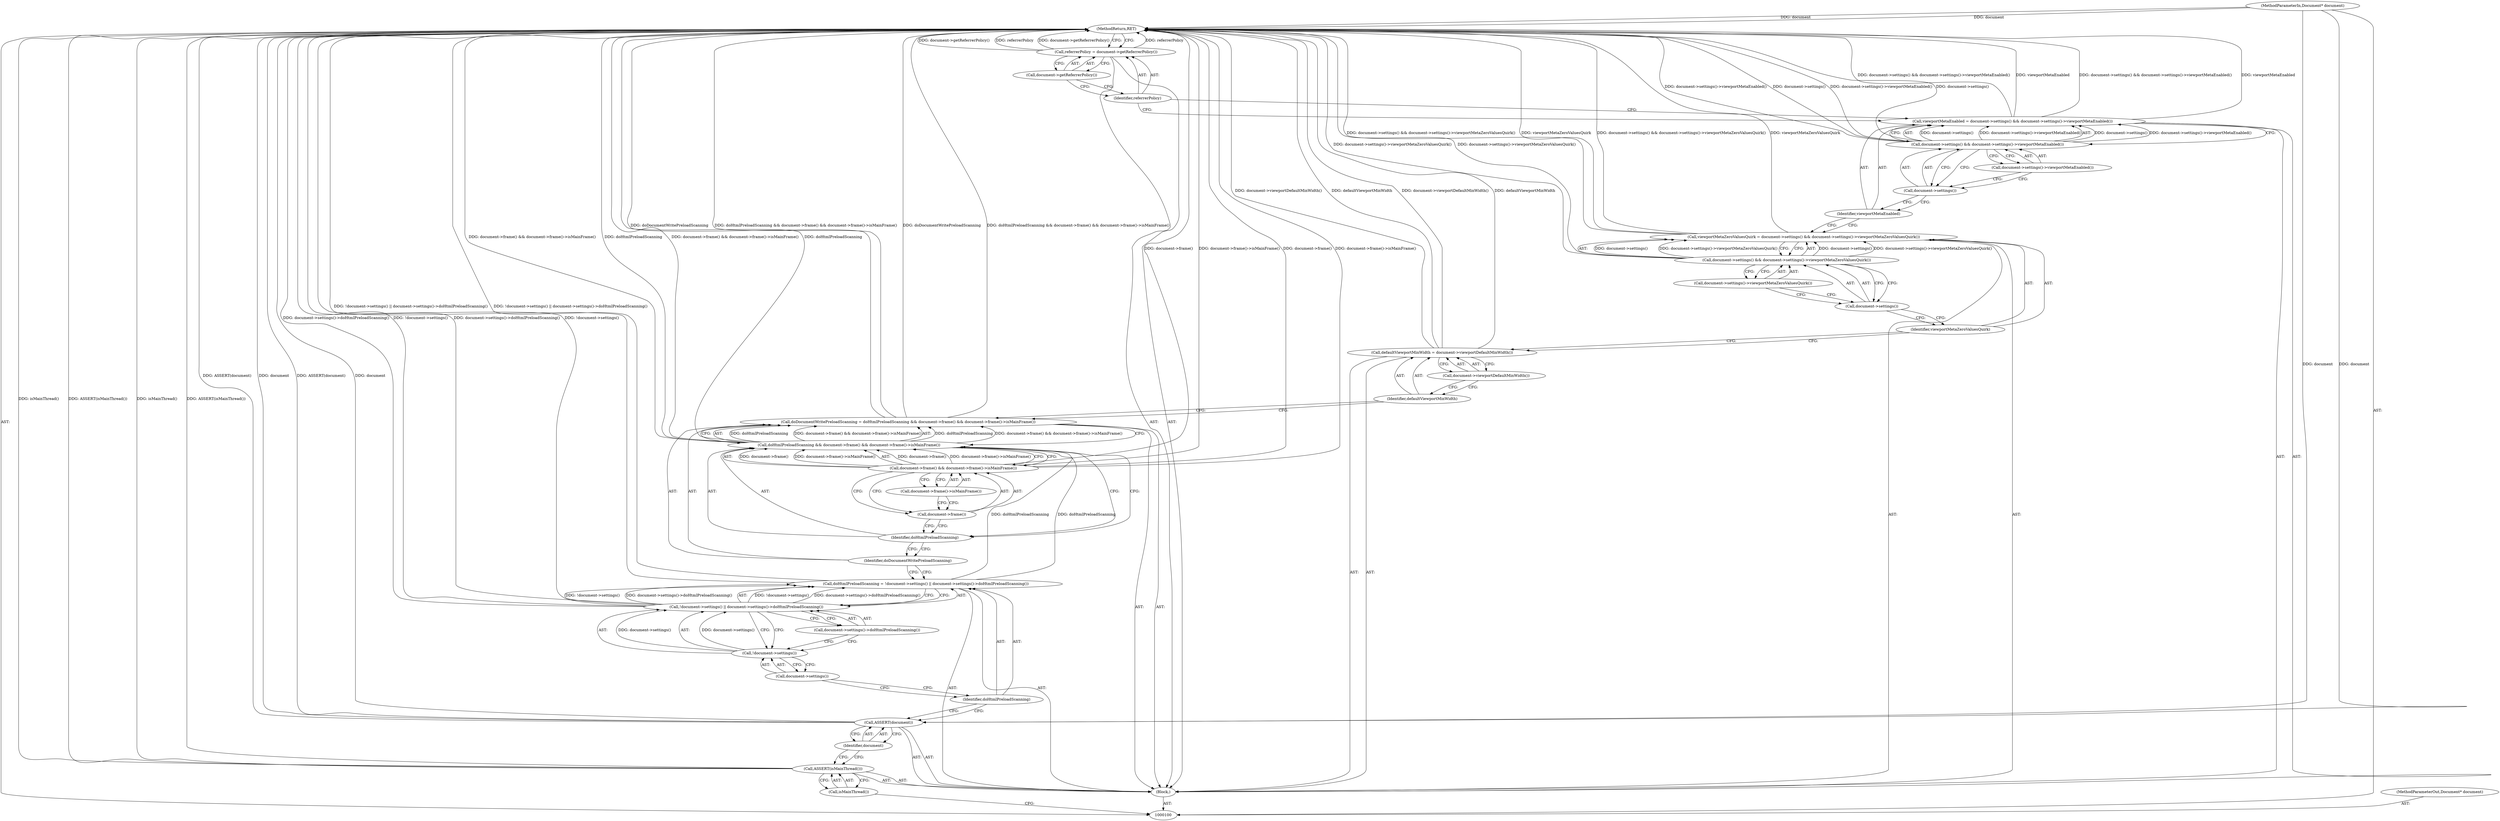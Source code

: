 digraph "0_Chrome_e49d943e9f5f90411313e64d0ae6b646edc85043" {
"1000136" [label="(MethodReturn,RET)"];
"1000101" [label="(MethodParameterIn,Document* document)"];
"1000192" [label="(MethodParameterOut,Document* document)"];
"1000135" [label="(Call,document->getReferrerPolicy())"];
"1000133" [label="(Call,referrerPolicy = document->getReferrerPolicy())"];
"1000134" [label="(Identifier,referrerPolicy)"];
"1000102" [label="(Block,)"];
"1000104" [label="(Call,isMainThread())"];
"1000103" [label="(Call,ASSERT(isMainThread()))"];
"1000106" [label="(Identifier,document)"];
"1000105" [label="(Call,ASSERT(document))"];
"1000109" [label="(Call,!document->settings() || document->settings()->doHtmlPreloadScanning())"];
"1000110" [label="(Call,!document->settings())"];
"1000111" [label="(Call,document->settings())"];
"1000107" [label="(Call,doHtmlPreloadScanning = !document->settings() || document->settings()->doHtmlPreloadScanning())"];
"1000108" [label="(Identifier,doHtmlPreloadScanning)"];
"1000112" [label="(Call,document->settings()->doHtmlPreloadScanning())"];
"1000115" [label="(Call,doHtmlPreloadScanning && document->frame() && document->frame()->isMainFrame())"];
"1000116" [label="(Identifier,doHtmlPreloadScanning)"];
"1000113" [label="(Call,doDocumentWritePreloadScanning = doHtmlPreloadScanning && document->frame() && document->frame()->isMainFrame())"];
"1000114" [label="(Identifier,doDocumentWritePreloadScanning)"];
"1000117" [label="(Call,document->frame() && document->frame()->isMainFrame())"];
"1000118" [label="(Call,document->frame())"];
"1000119" [label="(Call,document->frame()->isMainFrame())"];
"1000122" [label="(Call,document->viewportDefaultMinWidth())"];
"1000120" [label="(Call,defaultViewportMinWidth = document->viewportDefaultMinWidth())"];
"1000121" [label="(Identifier,defaultViewportMinWidth)"];
"1000125" [label="(Call,document->settings() && document->settings()->viewportMetaZeroValuesQuirk())"];
"1000126" [label="(Call,document->settings())"];
"1000123" [label="(Call,viewportMetaZeroValuesQuirk = document->settings() && document->settings()->viewportMetaZeroValuesQuirk())"];
"1000124" [label="(Identifier,viewportMetaZeroValuesQuirk)"];
"1000127" [label="(Call,document->settings()->viewportMetaZeroValuesQuirk())"];
"1000130" [label="(Call,document->settings() && document->settings()->viewportMetaEnabled())"];
"1000131" [label="(Call,document->settings())"];
"1000128" [label="(Call,viewportMetaEnabled = document->settings() && document->settings()->viewportMetaEnabled())"];
"1000129" [label="(Identifier,viewportMetaEnabled)"];
"1000132" [label="(Call,document->settings()->viewportMetaEnabled())"];
"1000136" -> "1000100"  [label="AST: "];
"1000136" -> "1000133"  [label="CFG: "];
"1000115" -> "1000136"  [label="DDG: document->frame() && document->frame()->isMainFrame()"];
"1000115" -> "1000136"  [label="DDG: doHtmlPreloadScanning"];
"1000128" -> "1000136"  [label="DDG: document->settings() && document->settings()->viewportMetaEnabled()"];
"1000128" -> "1000136"  [label="DDG: viewportMetaEnabled"];
"1000123" -> "1000136"  [label="DDG: document->settings() && document->settings()->viewportMetaZeroValuesQuirk()"];
"1000123" -> "1000136"  [label="DDG: viewportMetaZeroValuesQuirk"];
"1000103" -> "1000136"  [label="DDG: isMainThread()"];
"1000103" -> "1000136"  [label="DDG: ASSERT(isMainThread())"];
"1000105" -> "1000136"  [label="DDG: ASSERT(document)"];
"1000105" -> "1000136"  [label="DDG: document"];
"1000113" -> "1000136"  [label="DDG: doDocumentWritePreloadScanning"];
"1000113" -> "1000136"  [label="DDG: doHtmlPreloadScanning && document->frame() && document->frame()->isMainFrame()"];
"1000125" -> "1000136"  [label="DDG: document->settings()->viewportMetaZeroValuesQuirk()"];
"1000117" -> "1000136"  [label="DDG: document->frame()"];
"1000117" -> "1000136"  [label="DDG: document->frame()->isMainFrame()"];
"1000120" -> "1000136"  [label="DDG: document->viewportDefaultMinWidth()"];
"1000120" -> "1000136"  [label="DDG: defaultViewportMinWidth"];
"1000130" -> "1000136"  [label="DDG: document->settings()->viewportMetaEnabled()"];
"1000130" -> "1000136"  [label="DDG: document->settings()"];
"1000133" -> "1000136"  [label="DDG: referrerPolicy"];
"1000133" -> "1000136"  [label="DDG: document->getReferrerPolicy()"];
"1000109" -> "1000136"  [label="DDG: document->settings()->doHtmlPreloadScanning()"];
"1000109" -> "1000136"  [label="DDG: !document->settings()"];
"1000101" -> "1000136"  [label="DDG: document"];
"1000107" -> "1000136"  [label="DDG: !document->settings() || document->settings()->doHtmlPreloadScanning()"];
"1000101" -> "1000100"  [label="AST: "];
"1000101" -> "1000136"  [label="DDG: document"];
"1000101" -> "1000105"  [label="DDG: document"];
"1000192" -> "1000100"  [label="AST: "];
"1000135" -> "1000133"  [label="AST: "];
"1000135" -> "1000134"  [label="CFG: "];
"1000133" -> "1000135"  [label="CFG: "];
"1000133" -> "1000102"  [label="AST: "];
"1000133" -> "1000135"  [label="CFG: "];
"1000134" -> "1000133"  [label="AST: "];
"1000135" -> "1000133"  [label="AST: "];
"1000136" -> "1000133"  [label="CFG: "];
"1000133" -> "1000136"  [label="DDG: referrerPolicy"];
"1000133" -> "1000136"  [label="DDG: document->getReferrerPolicy()"];
"1000134" -> "1000133"  [label="AST: "];
"1000134" -> "1000128"  [label="CFG: "];
"1000135" -> "1000134"  [label="CFG: "];
"1000102" -> "1000100"  [label="AST: "];
"1000103" -> "1000102"  [label="AST: "];
"1000105" -> "1000102"  [label="AST: "];
"1000107" -> "1000102"  [label="AST: "];
"1000113" -> "1000102"  [label="AST: "];
"1000120" -> "1000102"  [label="AST: "];
"1000123" -> "1000102"  [label="AST: "];
"1000128" -> "1000102"  [label="AST: "];
"1000133" -> "1000102"  [label="AST: "];
"1000104" -> "1000103"  [label="AST: "];
"1000104" -> "1000100"  [label="CFG: "];
"1000103" -> "1000104"  [label="CFG: "];
"1000103" -> "1000102"  [label="AST: "];
"1000103" -> "1000104"  [label="CFG: "];
"1000104" -> "1000103"  [label="AST: "];
"1000106" -> "1000103"  [label="CFG: "];
"1000103" -> "1000136"  [label="DDG: isMainThread()"];
"1000103" -> "1000136"  [label="DDG: ASSERT(isMainThread())"];
"1000106" -> "1000105"  [label="AST: "];
"1000106" -> "1000103"  [label="CFG: "];
"1000105" -> "1000106"  [label="CFG: "];
"1000105" -> "1000102"  [label="AST: "];
"1000105" -> "1000106"  [label="CFG: "];
"1000106" -> "1000105"  [label="AST: "];
"1000108" -> "1000105"  [label="CFG: "];
"1000105" -> "1000136"  [label="DDG: ASSERT(document)"];
"1000105" -> "1000136"  [label="DDG: document"];
"1000101" -> "1000105"  [label="DDG: document"];
"1000109" -> "1000107"  [label="AST: "];
"1000109" -> "1000110"  [label="CFG: "];
"1000109" -> "1000112"  [label="CFG: "];
"1000110" -> "1000109"  [label="AST: "];
"1000112" -> "1000109"  [label="AST: "];
"1000107" -> "1000109"  [label="CFG: "];
"1000109" -> "1000136"  [label="DDG: document->settings()->doHtmlPreloadScanning()"];
"1000109" -> "1000136"  [label="DDG: !document->settings()"];
"1000109" -> "1000107"  [label="DDG: !document->settings()"];
"1000109" -> "1000107"  [label="DDG: document->settings()->doHtmlPreloadScanning()"];
"1000110" -> "1000109"  [label="DDG: document->settings()"];
"1000110" -> "1000109"  [label="AST: "];
"1000110" -> "1000111"  [label="CFG: "];
"1000111" -> "1000110"  [label="AST: "];
"1000112" -> "1000110"  [label="CFG: "];
"1000109" -> "1000110"  [label="CFG: "];
"1000110" -> "1000109"  [label="DDG: document->settings()"];
"1000111" -> "1000110"  [label="AST: "];
"1000111" -> "1000108"  [label="CFG: "];
"1000110" -> "1000111"  [label="CFG: "];
"1000107" -> "1000102"  [label="AST: "];
"1000107" -> "1000109"  [label="CFG: "];
"1000108" -> "1000107"  [label="AST: "];
"1000109" -> "1000107"  [label="AST: "];
"1000114" -> "1000107"  [label="CFG: "];
"1000107" -> "1000136"  [label="DDG: !document->settings() || document->settings()->doHtmlPreloadScanning()"];
"1000109" -> "1000107"  [label="DDG: !document->settings()"];
"1000109" -> "1000107"  [label="DDG: document->settings()->doHtmlPreloadScanning()"];
"1000107" -> "1000115"  [label="DDG: doHtmlPreloadScanning"];
"1000108" -> "1000107"  [label="AST: "];
"1000108" -> "1000105"  [label="CFG: "];
"1000111" -> "1000108"  [label="CFG: "];
"1000112" -> "1000109"  [label="AST: "];
"1000112" -> "1000110"  [label="CFG: "];
"1000109" -> "1000112"  [label="CFG: "];
"1000115" -> "1000113"  [label="AST: "];
"1000115" -> "1000116"  [label="CFG: "];
"1000115" -> "1000117"  [label="CFG: "];
"1000116" -> "1000115"  [label="AST: "];
"1000117" -> "1000115"  [label="AST: "];
"1000113" -> "1000115"  [label="CFG: "];
"1000115" -> "1000136"  [label="DDG: document->frame() && document->frame()->isMainFrame()"];
"1000115" -> "1000136"  [label="DDG: doHtmlPreloadScanning"];
"1000115" -> "1000113"  [label="DDG: doHtmlPreloadScanning"];
"1000115" -> "1000113"  [label="DDG: document->frame() && document->frame()->isMainFrame()"];
"1000107" -> "1000115"  [label="DDG: doHtmlPreloadScanning"];
"1000117" -> "1000115"  [label="DDG: document->frame()"];
"1000117" -> "1000115"  [label="DDG: document->frame()->isMainFrame()"];
"1000116" -> "1000115"  [label="AST: "];
"1000116" -> "1000114"  [label="CFG: "];
"1000118" -> "1000116"  [label="CFG: "];
"1000115" -> "1000116"  [label="CFG: "];
"1000113" -> "1000102"  [label="AST: "];
"1000113" -> "1000115"  [label="CFG: "];
"1000114" -> "1000113"  [label="AST: "];
"1000115" -> "1000113"  [label="AST: "];
"1000121" -> "1000113"  [label="CFG: "];
"1000113" -> "1000136"  [label="DDG: doDocumentWritePreloadScanning"];
"1000113" -> "1000136"  [label="DDG: doHtmlPreloadScanning && document->frame() && document->frame()->isMainFrame()"];
"1000115" -> "1000113"  [label="DDG: doHtmlPreloadScanning"];
"1000115" -> "1000113"  [label="DDG: document->frame() && document->frame()->isMainFrame()"];
"1000114" -> "1000113"  [label="AST: "];
"1000114" -> "1000107"  [label="CFG: "];
"1000116" -> "1000114"  [label="CFG: "];
"1000117" -> "1000115"  [label="AST: "];
"1000117" -> "1000118"  [label="CFG: "];
"1000117" -> "1000119"  [label="CFG: "];
"1000118" -> "1000117"  [label="AST: "];
"1000119" -> "1000117"  [label="AST: "];
"1000115" -> "1000117"  [label="CFG: "];
"1000117" -> "1000136"  [label="DDG: document->frame()"];
"1000117" -> "1000136"  [label="DDG: document->frame()->isMainFrame()"];
"1000117" -> "1000115"  [label="DDG: document->frame()"];
"1000117" -> "1000115"  [label="DDG: document->frame()->isMainFrame()"];
"1000118" -> "1000117"  [label="AST: "];
"1000118" -> "1000116"  [label="CFG: "];
"1000119" -> "1000118"  [label="CFG: "];
"1000117" -> "1000118"  [label="CFG: "];
"1000119" -> "1000117"  [label="AST: "];
"1000119" -> "1000118"  [label="CFG: "];
"1000117" -> "1000119"  [label="CFG: "];
"1000122" -> "1000120"  [label="AST: "];
"1000122" -> "1000121"  [label="CFG: "];
"1000120" -> "1000122"  [label="CFG: "];
"1000120" -> "1000102"  [label="AST: "];
"1000120" -> "1000122"  [label="CFG: "];
"1000121" -> "1000120"  [label="AST: "];
"1000122" -> "1000120"  [label="AST: "];
"1000124" -> "1000120"  [label="CFG: "];
"1000120" -> "1000136"  [label="DDG: document->viewportDefaultMinWidth()"];
"1000120" -> "1000136"  [label="DDG: defaultViewportMinWidth"];
"1000121" -> "1000120"  [label="AST: "];
"1000121" -> "1000113"  [label="CFG: "];
"1000122" -> "1000121"  [label="CFG: "];
"1000125" -> "1000123"  [label="AST: "];
"1000125" -> "1000126"  [label="CFG: "];
"1000125" -> "1000127"  [label="CFG: "];
"1000126" -> "1000125"  [label="AST: "];
"1000127" -> "1000125"  [label="AST: "];
"1000123" -> "1000125"  [label="CFG: "];
"1000125" -> "1000136"  [label="DDG: document->settings()->viewportMetaZeroValuesQuirk()"];
"1000125" -> "1000123"  [label="DDG: document->settings()"];
"1000125" -> "1000123"  [label="DDG: document->settings()->viewportMetaZeroValuesQuirk()"];
"1000126" -> "1000125"  [label="AST: "];
"1000126" -> "1000124"  [label="CFG: "];
"1000127" -> "1000126"  [label="CFG: "];
"1000125" -> "1000126"  [label="CFG: "];
"1000123" -> "1000102"  [label="AST: "];
"1000123" -> "1000125"  [label="CFG: "];
"1000124" -> "1000123"  [label="AST: "];
"1000125" -> "1000123"  [label="AST: "];
"1000129" -> "1000123"  [label="CFG: "];
"1000123" -> "1000136"  [label="DDG: document->settings() && document->settings()->viewportMetaZeroValuesQuirk()"];
"1000123" -> "1000136"  [label="DDG: viewportMetaZeroValuesQuirk"];
"1000125" -> "1000123"  [label="DDG: document->settings()"];
"1000125" -> "1000123"  [label="DDG: document->settings()->viewportMetaZeroValuesQuirk()"];
"1000124" -> "1000123"  [label="AST: "];
"1000124" -> "1000120"  [label="CFG: "];
"1000126" -> "1000124"  [label="CFG: "];
"1000127" -> "1000125"  [label="AST: "];
"1000127" -> "1000126"  [label="CFG: "];
"1000125" -> "1000127"  [label="CFG: "];
"1000130" -> "1000128"  [label="AST: "];
"1000130" -> "1000131"  [label="CFG: "];
"1000130" -> "1000132"  [label="CFG: "];
"1000131" -> "1000130"  [label="AST: "];
"1000132" -> "1000130"  [label="AST: "];
"1000128" -> "1000130"  [label="CFG: "];
"1000130" -> "1000136"  [label="DDG: document->settings()->viewportMetaEnabled()"];
"1000130" -> "1000136"  [label="DDG: document->settings()"];
"1000130" -> "1000128"  [label="DDG: document->settings()"];
"1000130" -> "1000128"  [label="DDG: document->settings()->viewportMetaEnabled()"];
"1000131" -> "1000130"  [label="AST: "];
"1000131" -> "1000129"  [label="CFG: "];
"1000132" -> "1000131"  [label="CFG: "];
"1000130" -> "1000131"  [label="CFG: "];
"1000128" -> "1000102"  [label="AST: "];
"1000128" -> "1000130"  [label="CFG: "];
"1000129" -> "1000128"  [label="AST: "];
"1000130" -> "1000128"  [label="AST: "];
"1000134" -> "1000128"  [label="CFG: "];
"1000128" -> "1000136"  [label="DDG: document->settings() && document->settings()->viewportMetaEnabled()"];
"1000128" -> "1000136"  [label="DDG: viewportMetaEnabled"];
"1000130" -> "1000128"  [label="DDG: document->settings()"];
"1000130" -> "1000128"  [label="DDG: document->settings()->viewportMetaEnabled()"];
"1000129" -> "1000128"  [label="AST: "];
"1000129" -> "1000123"  [label="CFG: "];
"1000131" -> "1000129"  [label="CFG: "];
"1000132" -> "1000130"  [label="AST: "];
"1000132" -> "1000131"  [label="CFG: "];
"1000130" -> "1000132"  [label="CFG: "];
}
